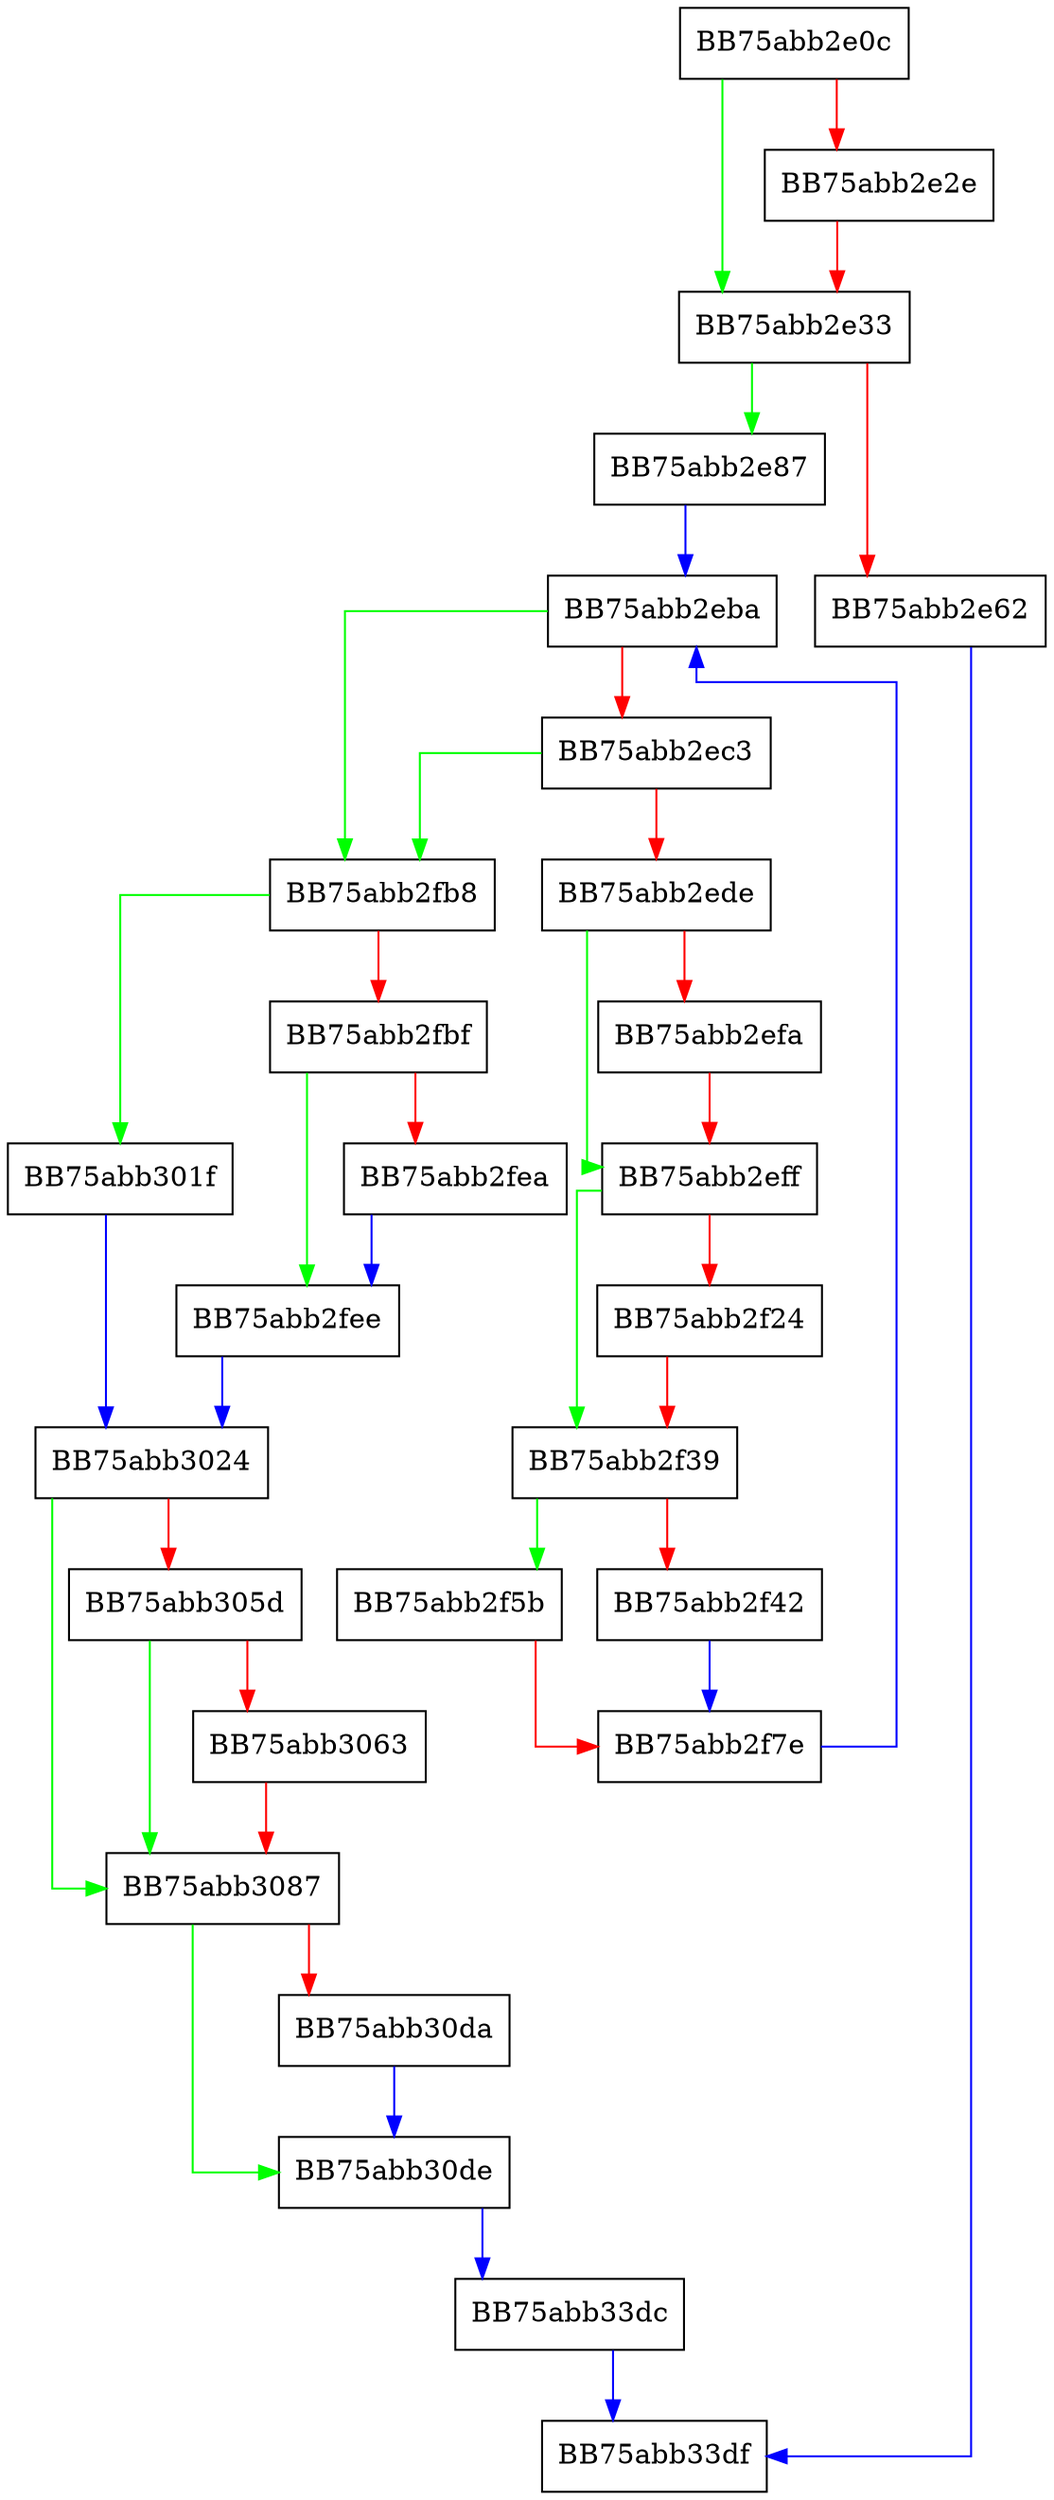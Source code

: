 digraph TimerCallback {
  node [shape="box"];
  graph [splines=ortho];
  BB75abb2e0c -> BB75abb2e33 [color="green"];
  BB75abb2e0c -> BB75abb2e2e [color="red"];
  BB75abb2e2e -> BB75abb2e33 [color="red"];
  BB75abb2e33 -> BB75abb2e87 [color="green"];
  BB75abb2e33 -> BB75abb2e62 [color="red"];
  BB75abb2e62 -> BB75abb33df [color="blue"];
  BB75abb2e87 -> BB75abb2eba [color="blue"];
  BB75abb2eba -> BB75abb2fb8 [color="green"];
  BB75abb2eba -> BB75abb2ec3 [color="red"];
  BB75abb2ec3 -> BB75abb2fb8 [color="green"];
  BB75abb2ec3 -> BB75abb2ede [color="red"];
  BB75abb2ede -> BB75abb2eff [color="green"];
  BB75abb2ede -> BB75abb2efa [color="red"];
  BB75abb2efa -> BB75abb2eff [color="red"];
  BB75abb2eff -> BB75abb2f39 [color="green"];
  BB75abb2eff -> BB75abb2f24 [color="red"];
  BB75abb2f24 -> BB75abb2f39 [color="red"];
  BB75abb2f39 -> BB75abb2f5b [color="green"];
  BB75abb2f39 -> BB75abb2f42 [color="red"];
  BB75abb2f42 -> BB75abb2f7e [color="blue"];
  BB75abb2f5b -> BB75abb2f7e [color="red"];
  BB75abb2f7e -> BB75abb2eba [color="blue"];
  BB75abb2fb8 -> BB75abb301f [color="green"];
  BB75abb2fb8 -> BB75abb2fbf [color="red"];
  BB75abb2fbf -> BB75abb2fee [color="green"];
  BB75abb2fbf -> BB75abb2fea [color="red"];
  BB75abb2fea -> BB75abb2fee [color="blue"];
  BB75abb2fee -> BB75abb3024 [color="blue"];
  BB75abb301f -> BB75abb3024 [color="blue"];
  BB75abb3024 -> BB75abb3087 [color="green"];
  BB75abb3024 -> BB75abb305d [color="red"];
  BB75abb305d -> BB75abb3087 [color="green"];
  BB75abb305d -> BB75abb3063 [color="red"];
  BB75abb3063 -> BB75abb3087 [color="red"];
  BB75abb3087 -> BB75abb30de [color="green"];
  BB75abb3087 -> BB75abb30da [color="red"];
  BB75abb30da -> BB75abb30de [color="blue"];
  BB75abb30de -> BB75abb33dc [color="blue"];
  BB75abb33dc -> BB75abb33df [color="blue"];
}